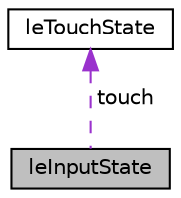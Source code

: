 digraph "leInputState"
{
 // LATEX_PDF_SIZE
  edge [fontname="Helvetica",fontsize="10",labelfontname="Helvetica",labelfontsize="10"];
  node [fontname="Helvetica",fontsize="10",shape=record];
  Node1 [label="leInputState",height=0.2,width=0.4,color="black", fillcolor="grey75", style="filled", fontcolor="black",tooltip=" "];
  Node2 -> Node1 [dir="back",color="darkorchid3",fontsize="10",style="dashed",label=" touch" ,fontname="Helvetica"];
  Node2 [label="leTouchState",height=0.2,width=0.4,color="black", fillcolor="white", style="filled",URL="$structle_touch_state.html",tooltip=" "];
}
